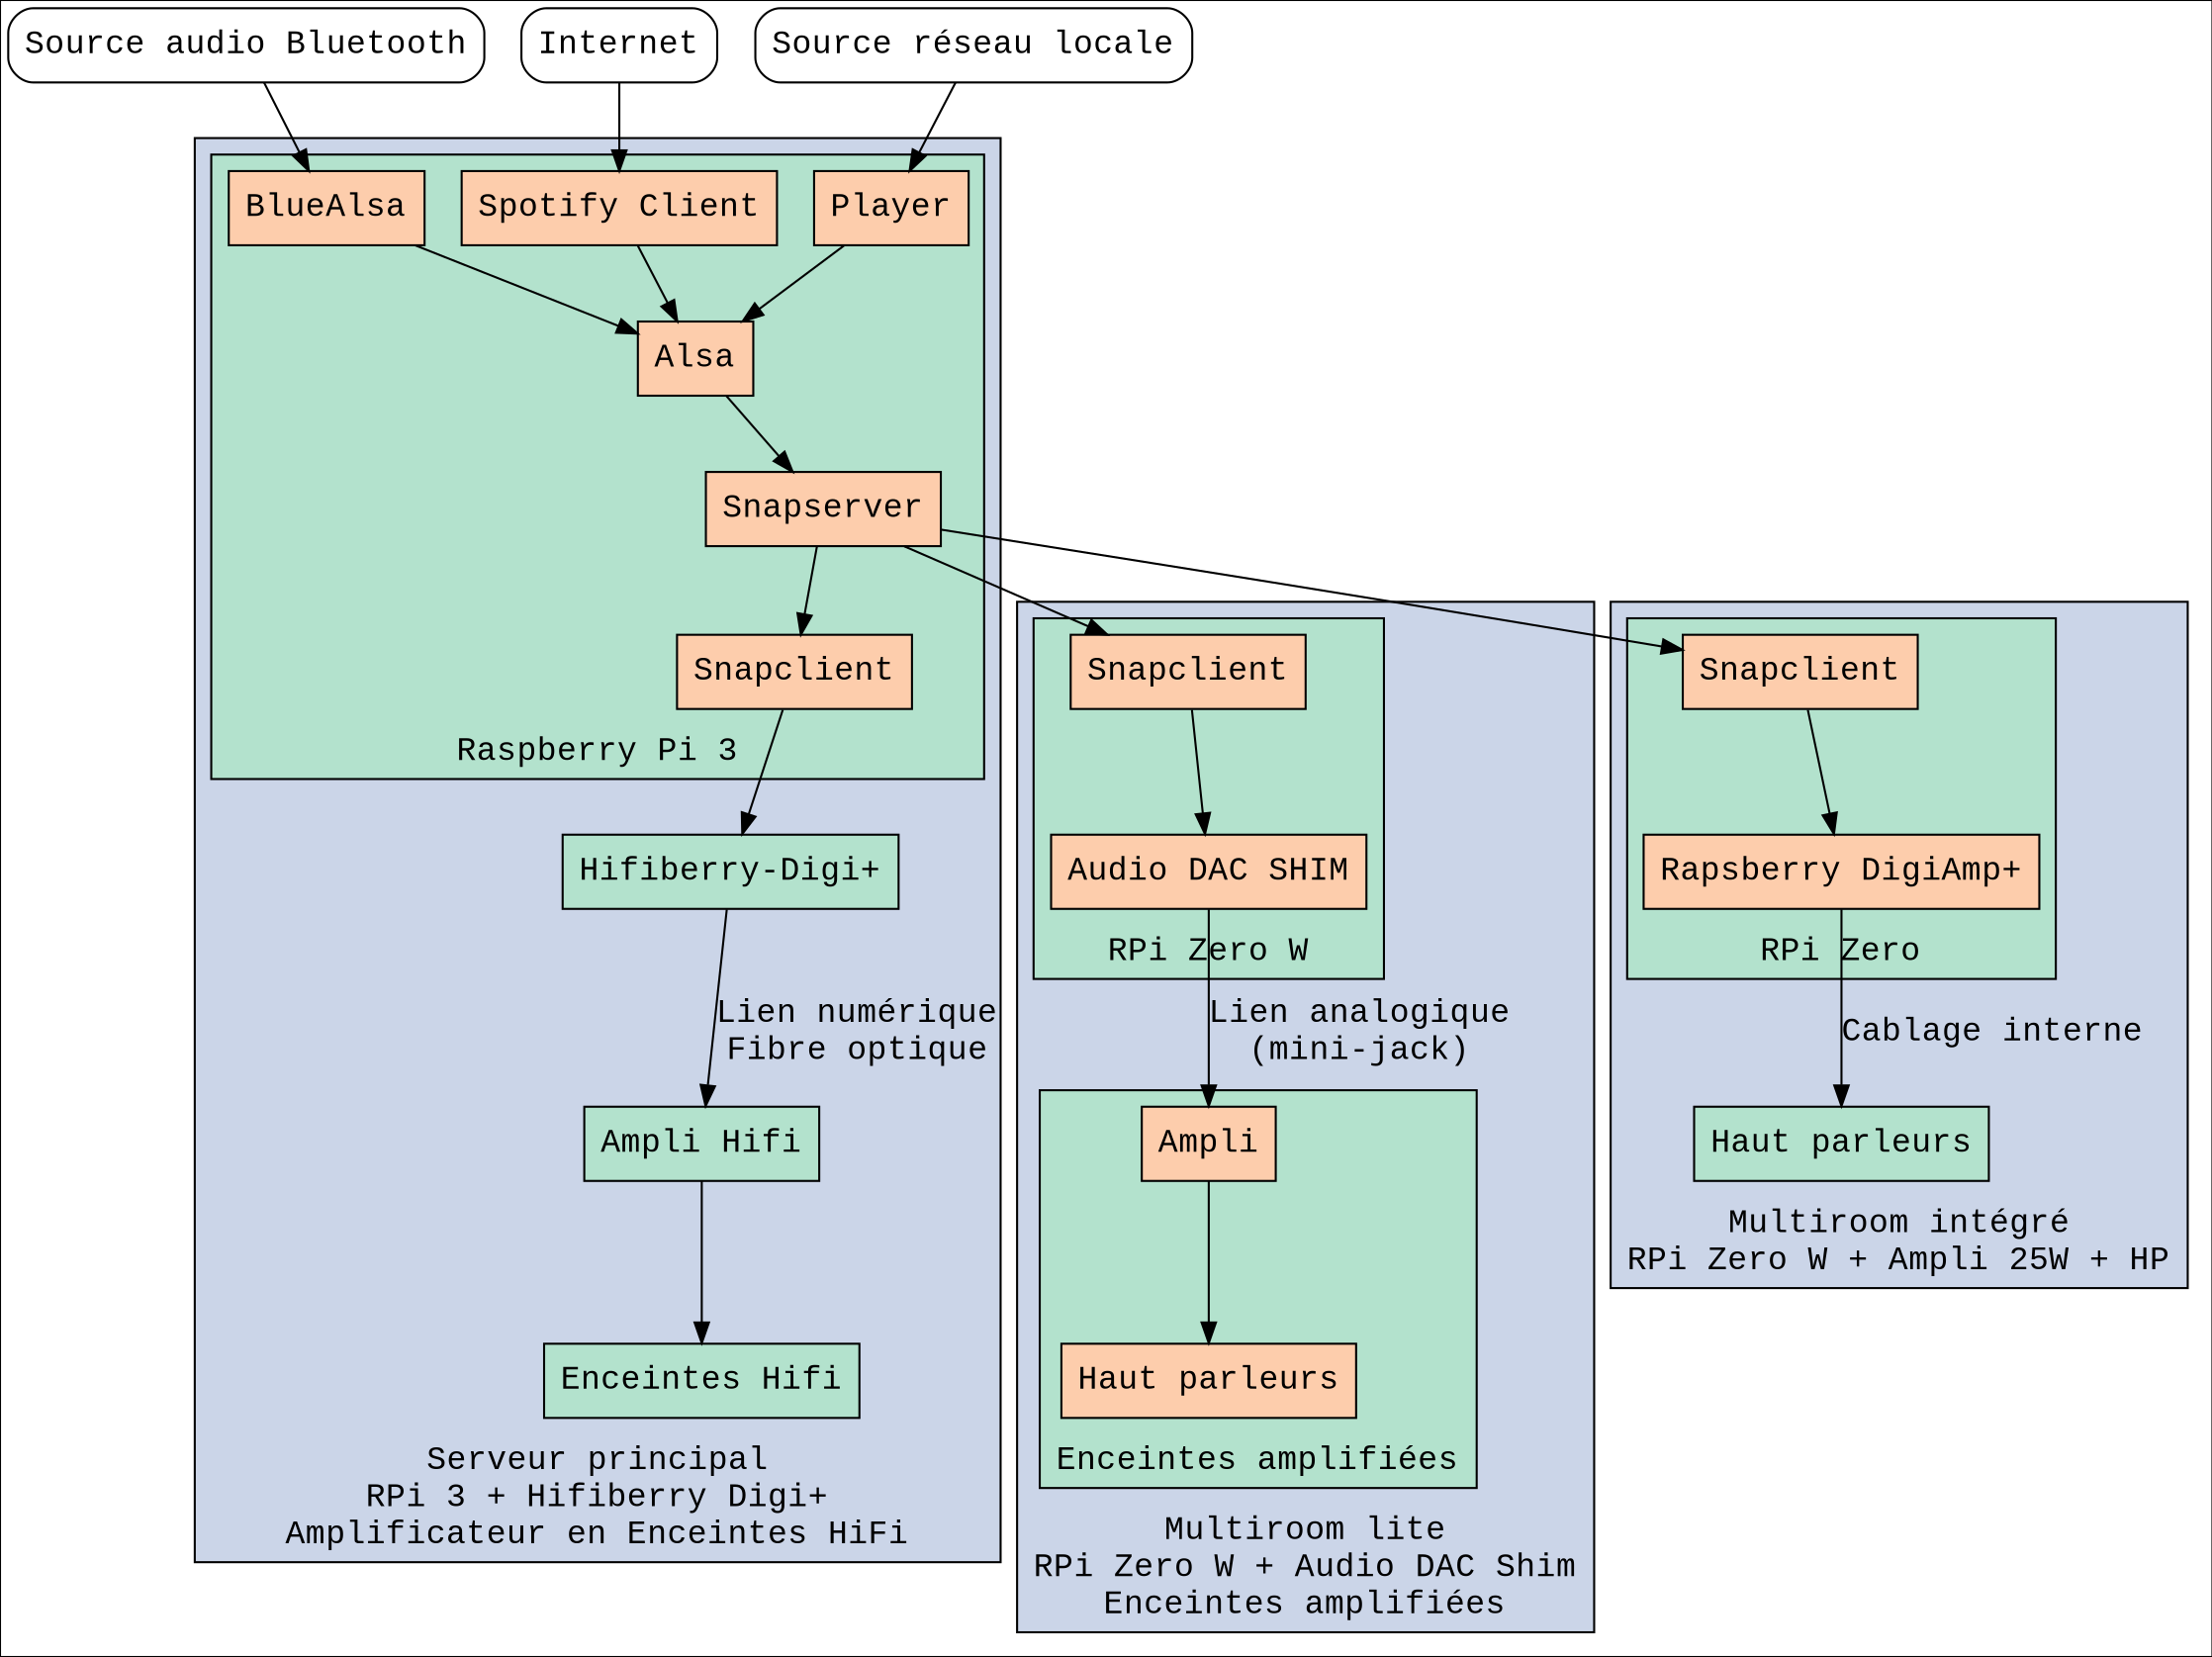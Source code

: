 digraph D {
    colorscheme = Pastel23

    node [ shape=box style=filled colorscheme=Pastel23 fillcolor=2 fontname = "Courier New" fontsize=16]
    graph [fontname = "Courier New" fontsize=16];
    edge [fontname = "Courier New" fontsize=16];


    audio_source_bluetooth [ label = "Source audio Bluetooth" class="device" shape="box" style="rounded"]
    audio_source_internet [ label = "Internet" class="device" shape="box" style="rounded" ]
    audio_source_local [ label = "Source r&eacute;seau locale" class="device" shape="box" style="rounded" ]

    subgraph cluster_core {
        label = "Serveur principal\nRPi 3 + Hifiberry Digi+\nAmplificateur en Enceintes HiFi";
        bgcolor=3
        labelloc="b"

        subgraph cluster_rpi3 {
            label = "Raspberry Pi 3";
            bgcolor=1

            bluealsa [ label = "BlueAlsa" class="device" ]

            alsa [ label = "Alsa" class="device" ]
            spotify [ label="Spotify Client" class="device" ]
            player [ label="Player" class="device" ]
            audio_server [ label = "Snapserver" class="device" ];
            audio_client_c [ label = "Snapclient" class="device" ];

            bluealsa -> alsa;
            spotify -> alsa
            alsa -> audio_server;
            audio_server -> audio_client_c;

        }

        hifiberry_c [ label = "Hifiberry-Digi+" class="device" fillcolor=1 ];
        amplifier_c [ label = "Ampli Hifi" class="device" fillcolor=1 ]
        speaker_c [ label = "Enceintes Hifi" class="device" fillcolor=1 ]

        audio_client_c -> hifiberry_c;

    }

    audio_source_bluetooth -> bluealsa;
    audio_source_internet -> spotify;
    audio_source_local -> player;


    
    hifiberry_c -> amplifier_c [label="Lien num&eacute;rique\nFibre optique"];
    amplifier_c -> speaker_c;


    player -> alsa;

    subgraph cluster_lite {
        label="Multiroom lite\nRPi Zero W + Audio DAC Shim\nEnceintes amplifi&eacute;es"
        bgcolor=3
        labelloc="b"

        subgraph cluster_client_lineout {
            label="RPi Zero W";
            bgcolor=1

            audio_client_cl [ label = "Snapclient" class="device" ];
            line_out_cl [ label = "Audio DAC SHIM" class="device" ]
        }

        audio_client_cl -> line_out_cl
        audio_server -> audio_client_cl

        subgraph cluster_amplified_speakers {
            label="Enceintes amplifi&eacute;es"
            bgcolor=1

            amplifier_cl [ label = "Ampli" class="device" ];
            speaker_cl [ label = "Haut parleurs" ];
        }

        line_out_cl -> amplifier_cl [label="Lien analogique\n(mini-jack)"];
        amplifier_cl -> speaker_cl;
    }

    subgraph cluster_speaker {
        label="Multiroom int&eacute;gr&eacute;\nRPi Zero W + Ampli 25W + HP"
        bgcolor=3
        labelloc="b"

        subgraph cluster_client_speaker {
            label="RPi Zero";
            bgcolor=1

            audio_client_cs [ label="Snapclient" ];
            digiamp [ label="Rapsberry DigiAmp+" ]

            audio_client_cs -> digiamp
        }

        speaker_cs [ label="Haut parleurs" fillcolor=1 ]
        digiamp -> speaker_cs [ label="Cablage interne" ]
    }

    audio_server -> audio_client_cs

}